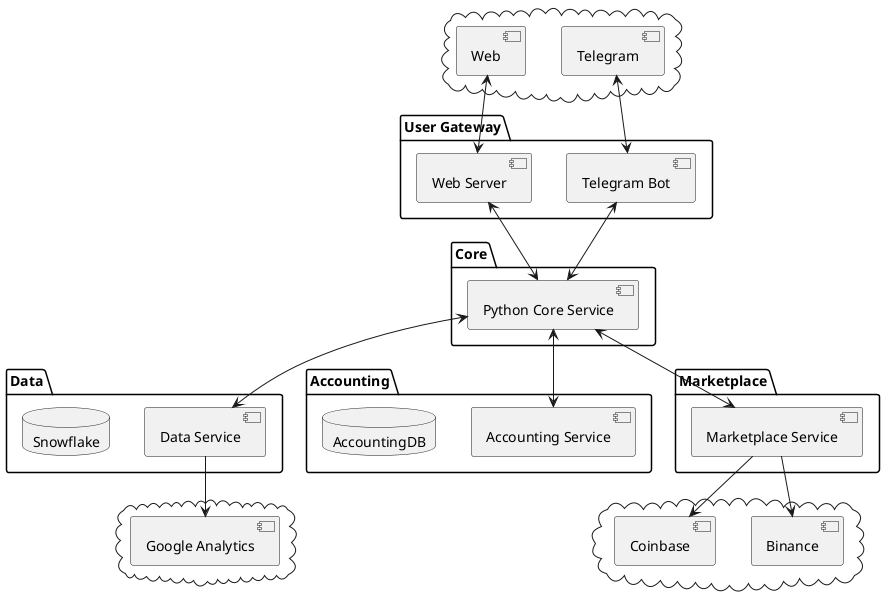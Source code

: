 @startuml

package "Core" {
  [Python Core Service]
}
package "User Gateway" {
  [Telegram Bot]
  [Web Server]
}
package "Data" {
  [Data Service]
  database "Snowflake"{
  }
}
package "Accounting" {
  database "AccountingDB" {
  }
  [Accounting Service]
}
package "Marketplace" {
  [Marketplace Service]
}

cloud {
  [Binance]
  [Coinbase]
}
cloud {
  [Google Analytics]
}
cloud {
  [Telegram]
  [Web]
}

[Web] <--> [Web Server]
[Telegram] <--> [Telegram Bot]
[Python Core Service] <-up-> [Web Server]
[Python Core Service] <-up-> [Telegram Bot]
[Python Core Service] <--> [Data Service]
[Python Core Service] <--> [Accounting Service]
[Python Core Service] <--> [Marketplace Service]

[Data Service] --> [Google Analytics]
[Marketplace Service] --> [Coinbase]
[Marketplace Service] --> [Binance]

@enduml